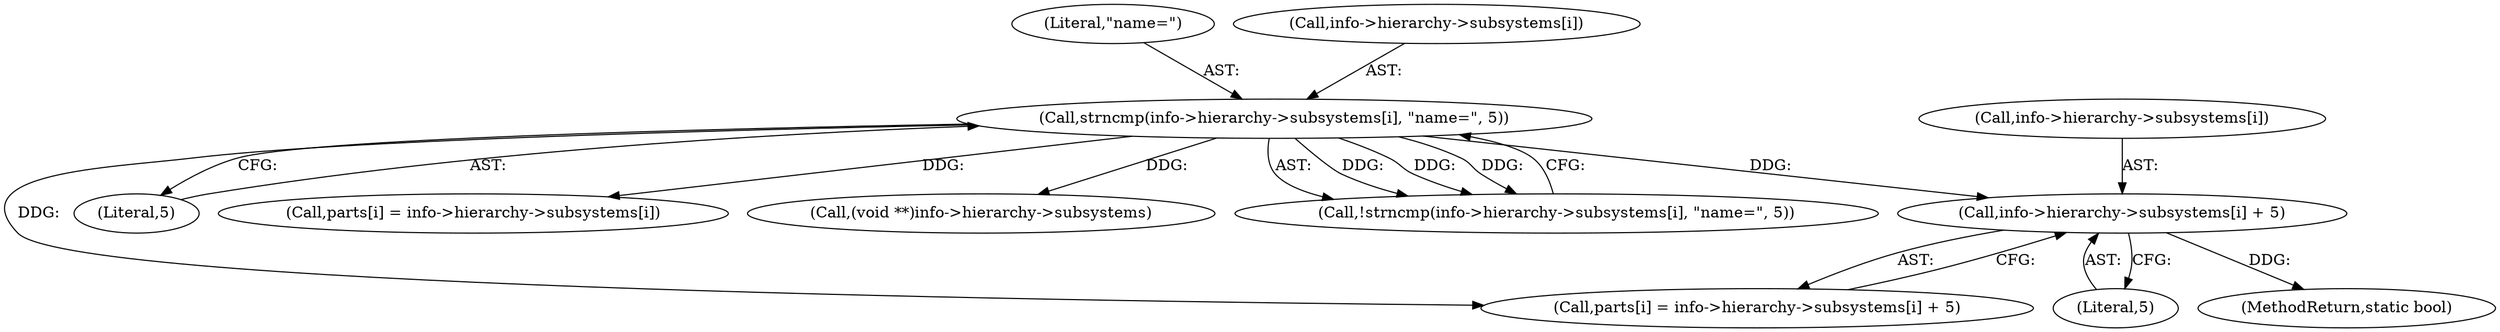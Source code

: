 digraph "0_lxc_592fd47a6245508b79fe6ac819fe6d3b2c1289be@API" {
"1000323" [label="(Call,info->hierarchy->subsystems[i] + 5)"];
"1000309" [label="(Call,strncmp(info->hierarchy->subsystems[i], \"name=\", 5))"];
"1000331" [label="(Literal,5)"];
"1000319" [label="(Call,parts[i] = info->hierarchy->subsystems[i] + 5)"];
"1000323" [label="(Call,info->hierarchy->subsystems[i] + 5)"];
"1000317" [label="(Literal,\"name=\")"];
"1000309" [label="(Call,strncmp(info->hierarchy->subsystems[i], \"name=\", 5))"];
"1000318" [label="(Literal,5)"];
"1000733" [label="(MethodReturn,static bool)"];
"1000324" [label="(Call,info->hierarchy->subsystems[i])"];
"1000333" [label="(Call,parts[i] = info->hierarchy->subsystems[i])"];
"1000278" [label="(Call,(void **)info->hierarchy->subsystems)"];
"1000308" [label="(Call,!strncmp(info->hierarchy->subsystems[i], \"name=\", 5))"];
"1000310" [label="(Call,info->hierarchy->subsystems[i])"];
"1000323" -> "1000319"  [label="AST: "];
"1000323" -> "1000331"  [label="CFG: "];
"1000324" -> "1000323"  [label="AST: "];
"1000331" -> "1000323"  [label="AST: "];
"1000319" -> "1000323"  [label="CFG: "];
"1000323" -> "1000733"  [label="DDG: "];
"1000309" -> "1000323"  [label="DDG: "];
"1000309" -> "1000308"  [label="AST: "];
"1000309" -> "1000318"  [label="CFG: "];
"1000310" -> "1000309"  [label="AST: "];
"1000317" -> "1000309"  [label="AST: "];
"1000318" -> "1000309"  [label="AST: "];
"1000308" -> "1000309"  [label="CFG: "];
"1000309" -> "1000278"  [label="DDG: "];
"1000309" -> "1000308"  [label="DDG: "];
"1000309" -> "1000308"  [label="DDG: "];
"1000309" -> "1000308"  [label="DDG: "];
"1000309" -> "1000319"  [label="DDG: "];
"1000309" -> "1000333"  [label="DDG: "];
}
